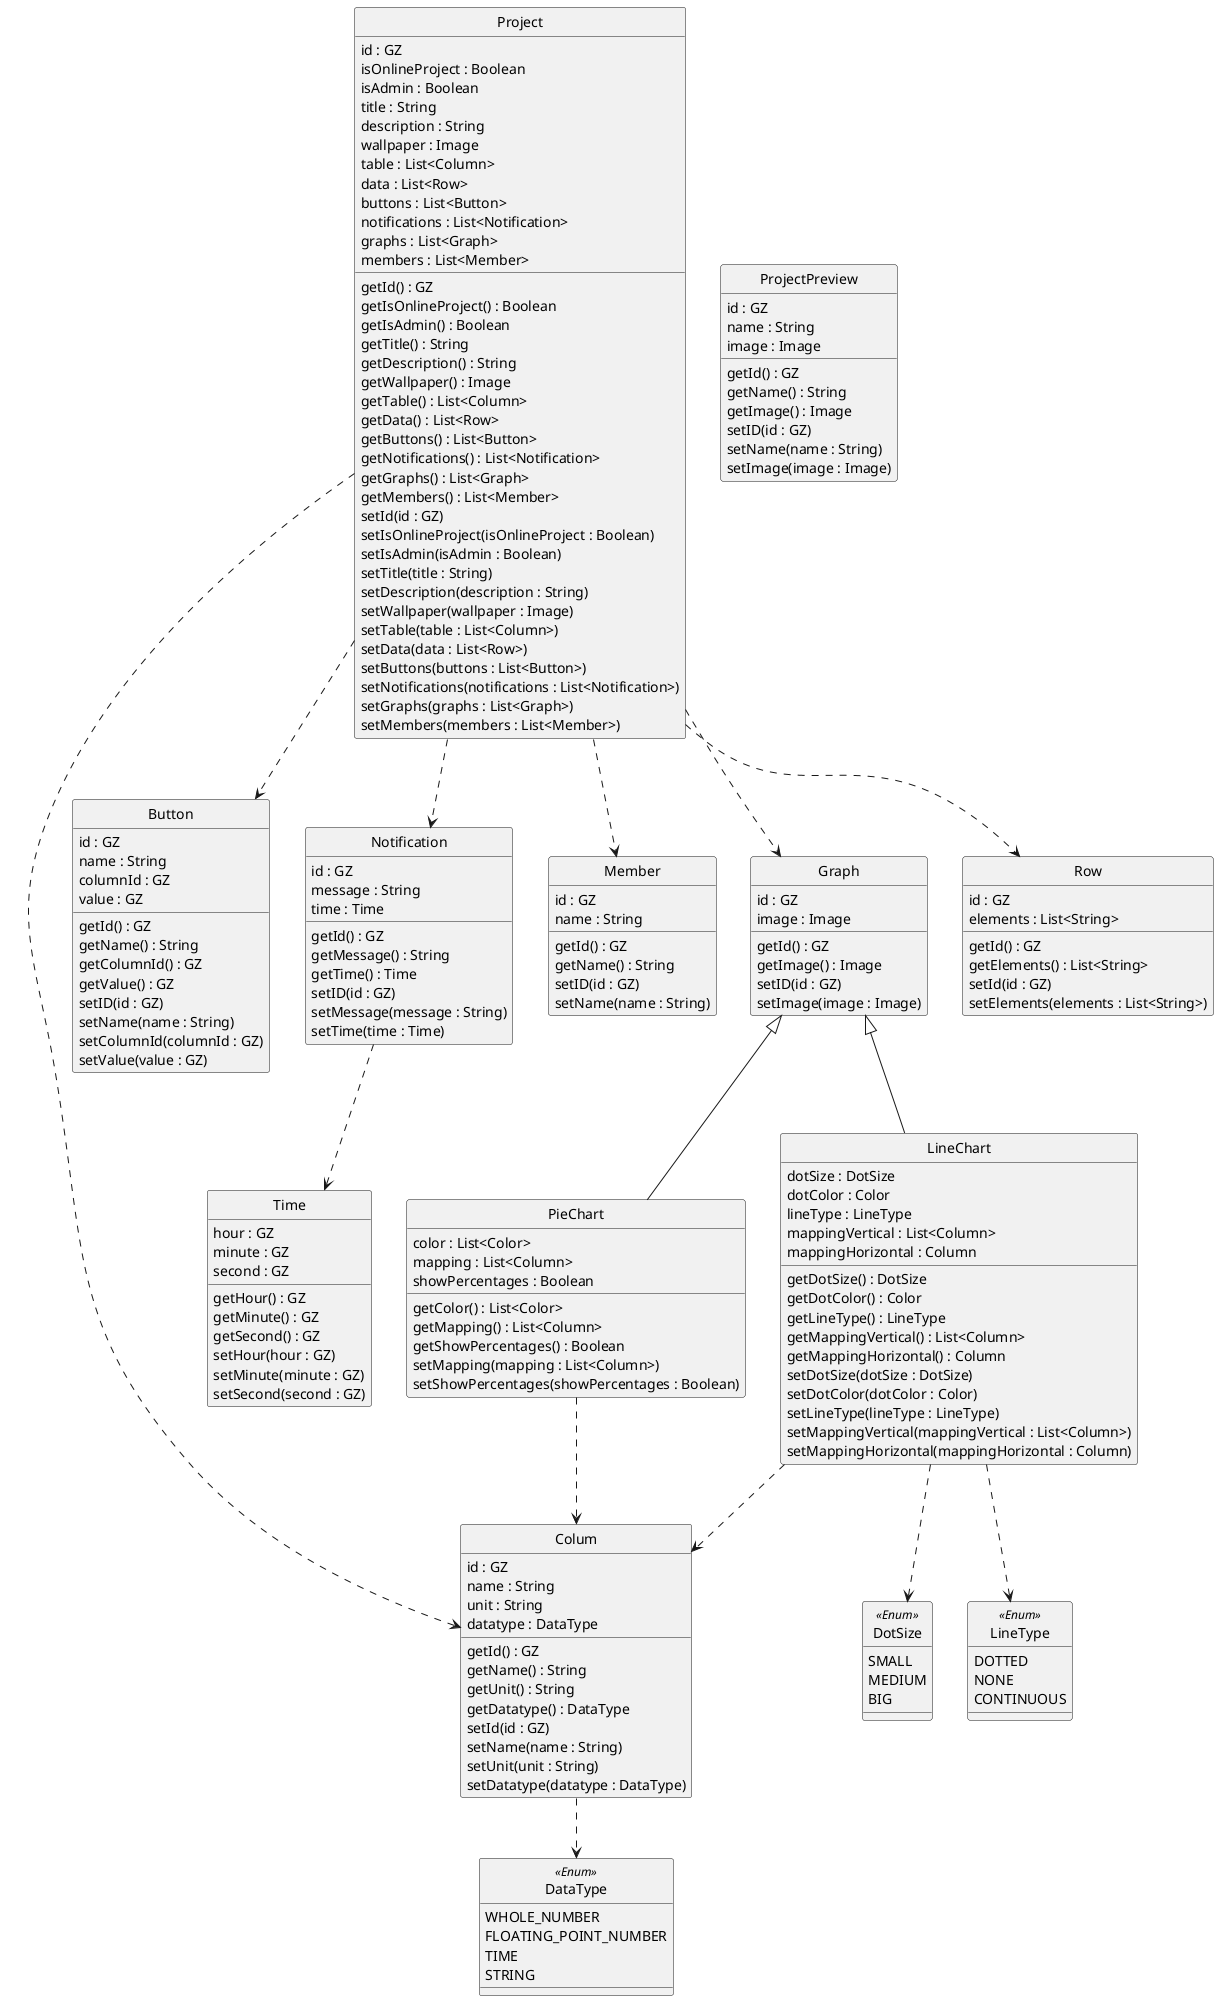 @startuml

skinparam monochrome true
skinparam shadowing false
skinparam genericDisplay old
skinparam classAttributeIconSize 0
hide circle

class "Colum" as viewColumn {
    id : GZ
    name : String
    unit : String
    datatype : DataType

    getId() : GZ
    getName() : String
    getUnit() : String
    getDatatype() : DataType
    setId(id : GZ)
    setName(name : String)
    setUnit(unit : String)
    setDatatype(datatype : DataType)
}

class "Button" as viewButton {
    id : GZ
    name : String
    columnId : GZ
    value : GZ

    getId() : GZ
    getName() : String
    getColumnId() : GZ
    getValue() : GZ
    setID(id : GZ)
    setName(name : String)
    setColumnId(columnId : GZ)
    setValue(value : GZ)
}

class "Notification" as viewNotification {
    id : GZ
    message : String
    time : Time

    getId() : GZ
    getMessage() : String
    getTime() : Time
    setID(id : GZ)
    setMessage(message : String)
    setTime(time : Time)
}

class "Time" as viewTime {
    hour : GZ
    minute : GZ
    second : GZ

    getHour() : GZ
    getMinute() : GZ
    getSecond() : GZ
    setHour(hour : GZ)
    setMinute(minute : GZ)
    setSecond(second : GZ)
}

class "Member" as viewMember {
    id : GZ
    name : String

    getId() : GZ
    getName() : String
    setID(id : GZ)
    setName(name : String)
}

class "ProjectPreview" as viewProjectPreview {
    id : GZ
    name : String
    image : Image

    getId() : GZ
    getName() : String
    getImage() : Image
    setID(id : GZ)
    setName(name : String)
    setImage(image : Image)
}

class "Graph" as viewGraph {
    id : GZ
    image : Image

    getId() : GZ
    getImage() : Image
    setID(id : GZ)
    setImage(image : Image)
}

class "LineChart" as viewLineChart {
    dotSize : DotSize
    dotColor : Color
    lineType : LineType
    mappingVertical : List<Column>
    mappingHorizontal : Column

    getDotSize() : DotSize
    getDotColor() : Color
    getLineType() : LineType
    getMappingVertical() : List<Column>
    getMappingHorizontal() : Column
    setDotSize(dotSize : DotSize)
    setDotColor(dotColor : Color)
    setLineType(lineType : LineType)
    setMappingVertical(mappingVertical : List<Column>)
    setMappingHorizontal(mappingHorizontal : Column)
}

enum "DotSize" as viewDotSize <<Enum>> {
    SMALL
    MEDIUM
    BIG
}

enum "LineType" as viewLineType <<Enum>> {
    DOTTED
    NONE
    CONTINUOUS
}

class "PieChart" as viewPieChart {
    color : List<Color>
    mapping : List<Column>
    showPercentages : Boolean

    getColor() : List<Color>
    getMapping() : List<Column>
    getShowPercentages() : Boolean
    setMapping(mapping : List<Column>)
    setShowPercentages(showPercentages : Boolean)
}


enum "DataType" as viewDataType <<Enum>> {
    WHOLE_NUMBER
    FLOATING_POINT_NUMBER
    TIME
    STRING
}

class "Project" as viewProject {
    id : GZ
    isOnlineProject : Boolean
    isAdmin : Boolean
    title : String
    description : String
    wallpaper : Image
    table : List<Column>
    data : List<Row>
    buttons : List<Button>
    notifications : List<Notification>
    graphs : List<Graph>
    members : List<Member>

    getId() : GZ
    getIsOnlineProject() : Boolean
    getIsAdmin() : Boolean
    getTitle() : String
    getDescription() : String
    getWallpaper() : Image
    getTable() : List<Column>
    getData() : List<Row>
    getButtons() : List<Button>
    getNotifications() : List<Notification>
    getGraphs() : List<Graph>
    getMembers() : List<Member>
    setId(id : GZ)
    setIsOnlineProject(isOnlineProject : Boolean)
    setIsAdmin(isAdmin : Boolean)
    setTitle(title : String)
    setDescription(description : String)
    setWallpaper(wallpaper : Image)
    setTable(table : List<Column>)
    setData(data : List<Row>)
    setButtons(buttons : List<Button>)
    setNotifications(notifications : List<Notification>)
    setGraphs(graphs : List<Graph>)
    setMembers(members : List<Member>)
}

class "Row" as viewRow {
    id : GZ
    elements : List<String>

    getId() : GZ
    getElements() : List<String>
    setId(id : GZ)
    setElements(elements : List<String>)
}

viewGraph <|-- viewLineChart
viewGraph <|-- viewPieChart

viewProject ..> viewColumn
viewProject ..> viewRow
viewProject ..> viewGraph
viewProject ..> viewButton
viewProject ..> viewMember
viewProject ..> viewNotification

viewLineChart ..> viewLineType
viewLineChart ..> viewDotSize
viewLineChart ..> viewColumn

viewPieChart ..> viewColumn

viewNotification ..> viewTime

viewColumn ..> viewDataType


@enduml